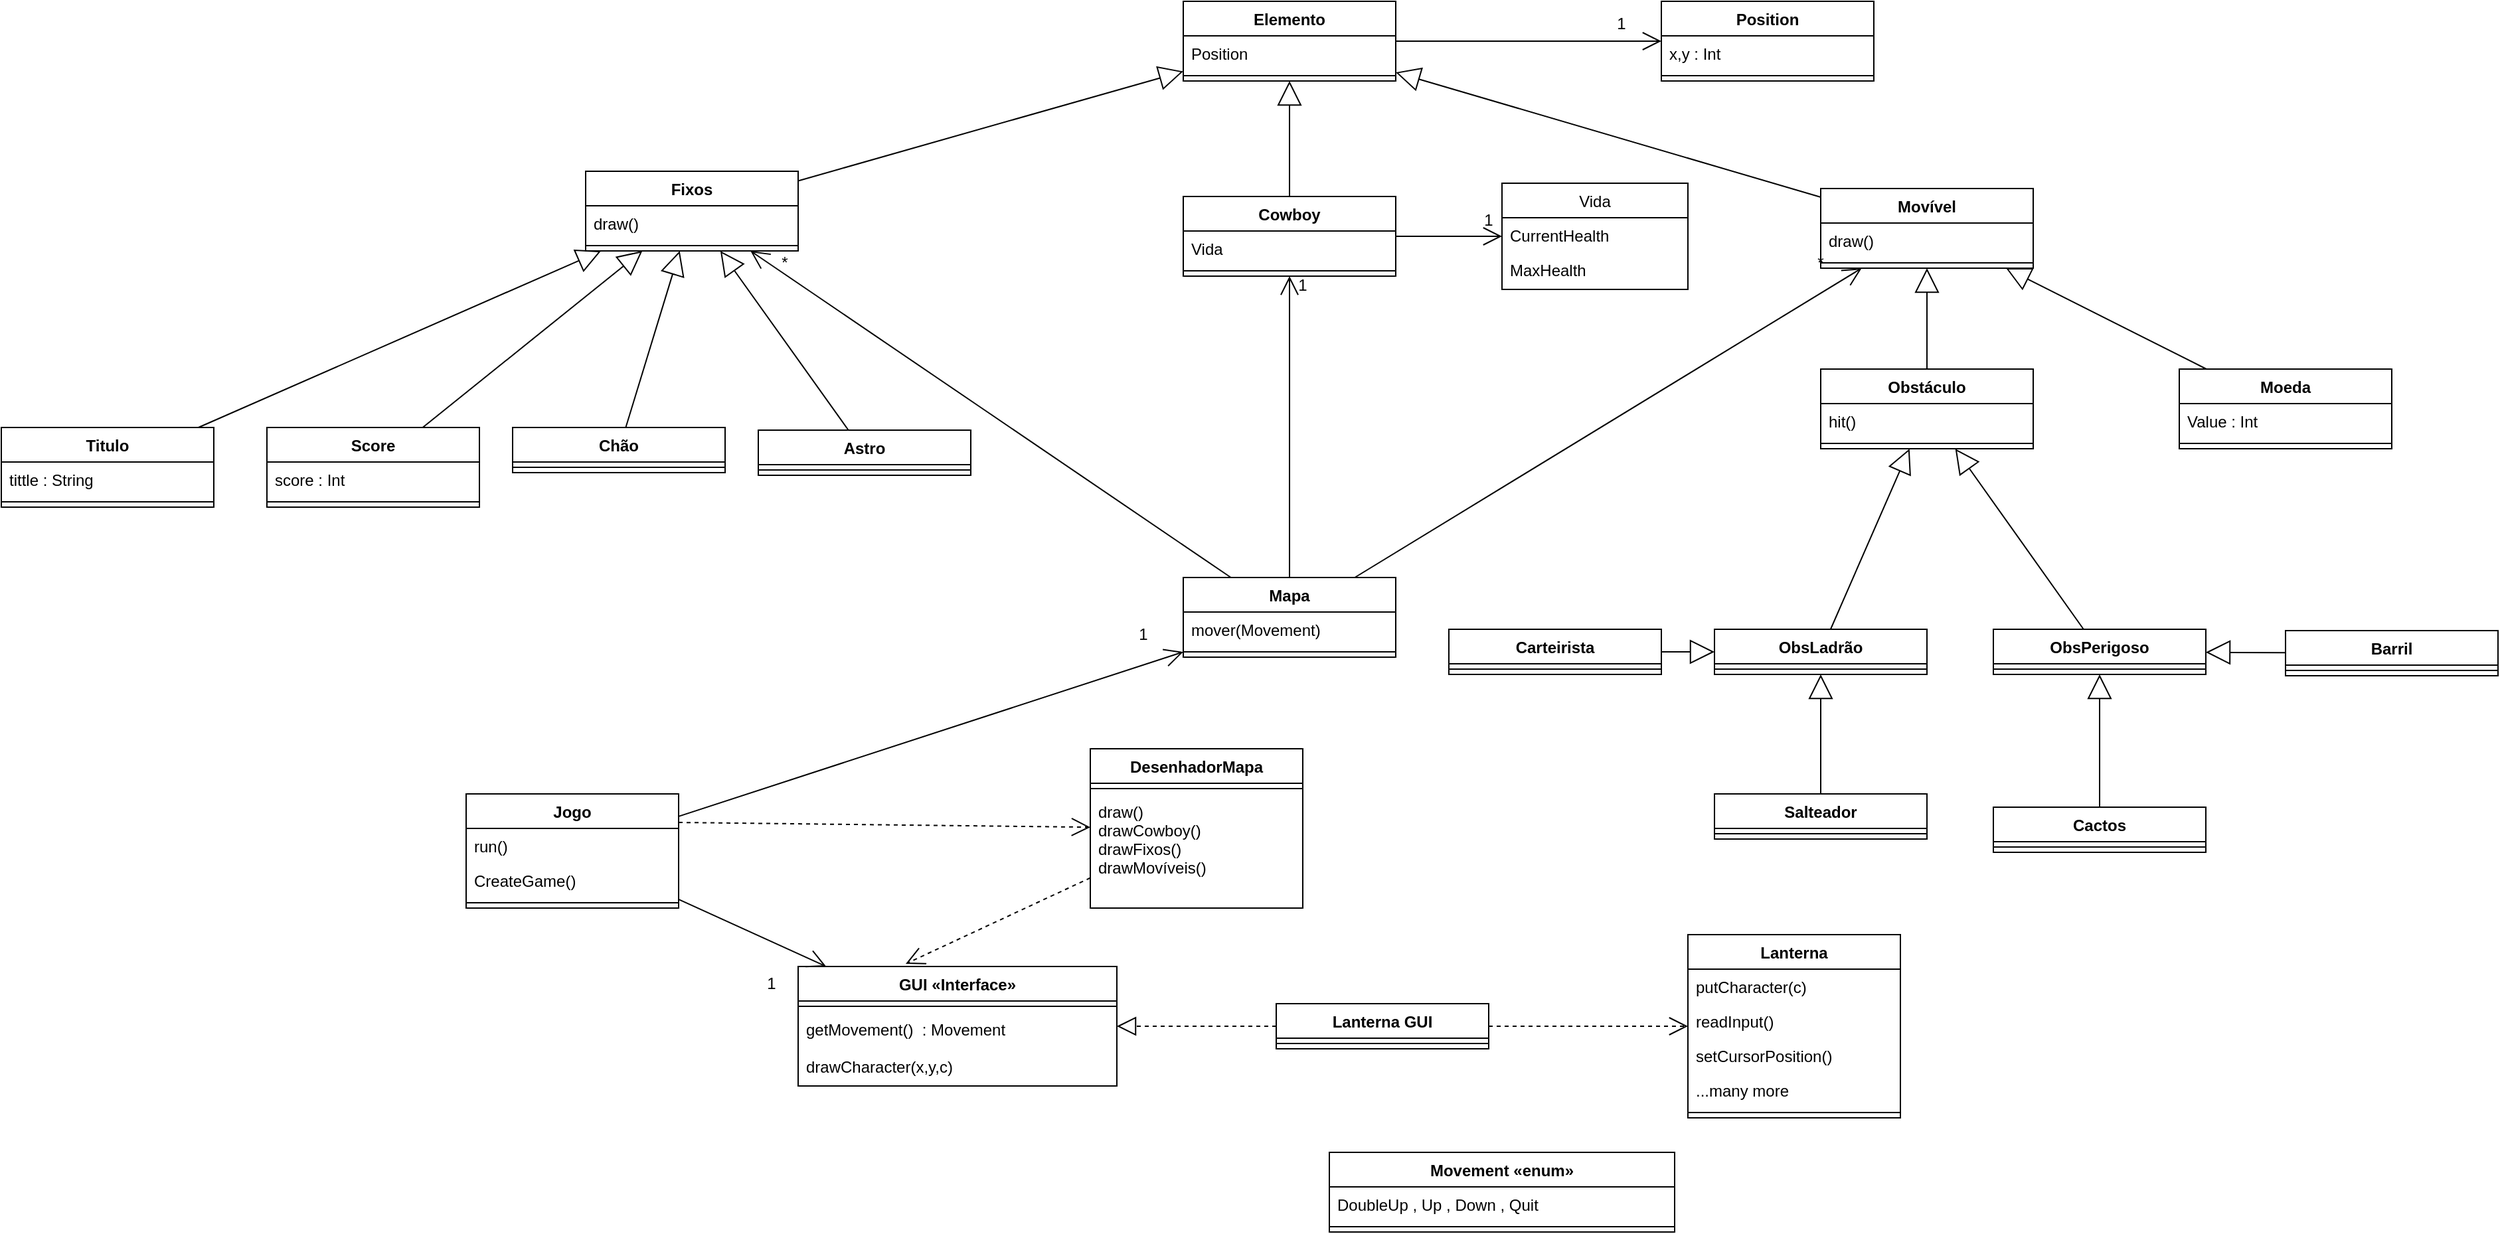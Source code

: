 <mxfile version="14.6.10" type="device"><diagram id="auyDkJM9svPeFiZIK4X1" name="Page-1"><mxGraphModel dx="2421" dy="913" grid="1" gridSize="10" guides="1" tooltips="1" connect="1" arrows="1" fold="1" page="1" pageScale="1" pageWidth="850" pageHeight="1100" math="0" shadow="0"><root><mxCell id="0"/><mxCell id="1" parent="0"/><mxCell id="Adp6145ulqNl9lcUB6Ye-6" value="Elemento" style="swimlane;fontStyle=1;align=center;verticalAlign=top;childLayout=stackLayout;horizontal=1;startSize=26;horizontalStack=0;resizeParent=1;resizeParentMax=0;resizeLast=0;collapsible=1;marginBottom=0;" parent="1" vertex="1"><mxGeometry x="80" y="33" width="160" height="60" as="geometry"/></mxCell><mxCell id="Adp6145ulqNl9lcUB6Ye-7" value="Position" style="text;strokeColor=none;fillColor=none;align=left;verticalAlign=top;spacingLeft=4;spacingRight=4;overflow=hidden;rotatable=0;points=[[0,0.5],[1,0.5]];portConstraint=eastwest;" parent="Adp6145ulqNl9lcUB6Ye-6" vertex="1"><mxGeometry y="26" width="160" height="26" as="geometry"/></mxCell><mxCell id="Adp6145ulqNl9lcUB6Ye-8" value="" style="line;strokeWidth=1;fillColor=none;align=left;verticalAlign=middle;spacingTop=-1;spacingLeft=3;spacingRight=3;rotatable=0;labelPosition=right;points=[];portConstraint=eastwest;" parent="Adp6145ulqNl9lcUB6Ye-6" vertex="1"><mxGeometry y="52" width="160" height="8" as="geometry"/></mxCell><mxCell id="Adp6145ulqNl9lcUB6Ye-14" value="ObsLadrão" style="swimlane;fontStyle=1;align=center;verticalAlign=top;childLayout=stackLayout;horizontal=1;startSize=26;horizontalStack=0;resizeParent=1;resizeParentMax=0;resizeLast=0;collapsible=1;marginBottom=0;" parent="1" vertex="1"><mxGeometry x="480" y="506" width="160" height="34" as="geometry"/></mxCell><mxCell id="Adp6145ulqNl9lcUB6Ye-16" value="" style="line;strokeWidth=1;fillColor=none;align=left;verticalAlign=middle;spacingTop=-1;spacingLeft=3;spacingRight=3;rotatable=0;labelPosition=right;points=[];portConstraint=eastwest;" parent="Adp6145ulqNl9lcUB6Ye-14" vertex="1"><mxGeometry y="26" width="160" height="8" as="geometry"/></mxCell><mxCell id="Adp6145ulqNl9lcUB6Ye-18" value="Obstáculo" style="swimlane;fontStyle=1;align=center;verticalAlign=top;childLayout=stackLayout;horizontal=1;startSize=26;horizontalStack=0;resizeParent=1;resizeParentMax=0;resizeLast=0;collapsible=1;marginBottom=0;" parent="1" vertex="1"><mxGeometry x="560" y="310" width="160" height="60" as="geometry"/></mxCell><mxCell id="xYJn7D3327L2jST8qSMb-27" value="hit()" style="text;strokeColor=none;fillColor=none;align=left;verticalAlign=top;spacingLeft=4;spacingRight=4;overflow=hidden;rotatable=0;points=[[0,0.5],[1,0.5]];portConstraint=eastwest;" vertex="1" parent="Adp6145ulqNl9lcUB6Ye-18"><mxGeometry y="26" width="160" height="26" as="geometry"/></mxCell><mxCell id="Adp6145ulqNl9lcUB6Ye-20" value="" style="line;strokeWidth=1;fillColor=none;align=left;verticalAlign=middle;spacingTop=-1;spacingLeft=3;spacingRight=3;rotatable=0;labelPosition=right;points=[];portConstraint=eastwest;" parent="Adp6145ulqNl9lcUB6Ye-18" vertex="1"><mxGeometry y="52" width="160" height="8" as="geometry"/></mxCell><mxCell id="Adp6145ulqNl9lcUB6Ye-22" value="ObsPerigoso" style="swimlane;fontStyle=1;align=center;verticalAlign=top;childLayout=stackLayout;horizontal=1;startSize=26;horizontalStack=0;resizeParent=1;resizeParentMax=0;resizeLast=0;collapsible=1;marginBottom=0;" parent="1" vertex="1"><mxGeometry x="690" y="506" width="160" height="34" as="geometry"/></mxCell><mxCell id="Adp6145ulqNl9lcUB6Ye-24" value="" style="line;strokeWidth=1;fillColor=none;align=left;verticalAlign=middle;spacingTop=-1;spacingLeft=3;spacingRight=3;rotatable=0;labelPosition=right;points=[];portConstraint=eastwest;" parent="Adp6145ulqNl9lcUB6Ye-22" vertex="1"><mxGeometry y="26" width="160" height="8" as="geometry"/></mxCell><mxCell id="Adp6145ulqNl9lcUB6Ye-26" value="Cactos" style="swimlane;fontStyle=1;align=center;verticalAlign=top;childLayout=stackLayout;horizontal=1;startSize=26;horizontalStack=0;resizeParent=1;resizeParentMax=0;resizeLast=0;collapsible=1;marginBottom=0;" parent="1" vertex="1"><mxGeometry x="690" y="640" width="160" height="34" as="geometry"/></mxCell><mxCell id="Adp6145ulqNl9lcUB6Ye-28" value="" style="line;strokeWidth=1;fillColor=none;align=left;verticalAlign=middle;spacingTop=-1;spacingLeft=3;spacingRight=3;rotatable=0;labelPosition=right;points=[];portConstraint=eastwest;" parent="Adp6145ulqNl9lcUB6Ye-26" vertex="1"><mxGeometry y="26" width="160" height="8" as="geometry"/></mxCell><mxCell id="Adp6145ulqNl9lcUB6Ye-30" value="Barril" style="swimlane;fontStyle=1;align=center;verticalAlign=top;childLayout=stackLayout;horizontal=1;startSize=26;horizontalStack=0;resizeParent=1;resizeParentMax=0;resizeLast=0;collapsible=1;marginBottom=0;" parent="1" vertex="1"><mxGeometry x="910" y="507" width="160" height="34" as="geometry"/></mxCell><mxCell id="Adp6145ulqNl9lcUB6Ye-32" value="" style="line;strokeWidth=1;fillColor=none;align=left;verticalAlign=middle;spacingTop=-1;spacingLeft=3;spacingRight=3;rotatable=0;labelPosition=right;points=[];portConstraint=eastwest;" parent="Adp6145ulqNl9lcUB6Ye-30" vertex="1"><mxGeometry y="26" width="160" height="8" as="geometry"/></mxCell><mxCell id="Adp6145ulqNl9lcUB6Ye-34" value="Salteador" style="swimlane;fontStyle=1;align=center;verticalAlign=top;childLayout=stackLayout;horizontal=1;startSize=26;horizontalStack=0;resizeParent=1;resizeParentMax=0;resizeLast=0;collapsible=1;marginBottom=0;" parent="1" vertex="1"><mxGeometry x="480" y="630" width="160" height="34" as="geometry"/></mxCell><mxCell id="Adp6145ulqNl9lcUB6Ye-36" value="" style="line;strokeWidth=1;fillColor=none;align=left;verticalAlign=middle;spacingTop=-1;spacingLeft=3;spacingRight=3;rotatable=0;labelPosition=right;points=[];portConstraint=eastwest;" parent="Adp6145ulqNl9lcUB6Ye-34" vertex="1"><mxGeometry y="26" width="160" height="8" as="geometry"/></mxCell><mxCell id="Adp6145ulqNl9lcUB6Ye-38" value="Carteirista" style="swimlane;fontStyle=1;align=center;verticalAlign=top;childLayout=stackLayout;horizontal=1;startSize=26;horizontalStack=0;resizeParent=1;resizeParentMax=0;resizeLast=0;collapsible=1;marginBottom=0;" parent="1" vertex="1"><mxGeometry x="280" y="506" width="160" height="34" as="geometry"/></mxCell><mxCell id="Adp6145ulqNl9lcUB6Ye-40" value="" style="line;strokeWidth=1;fillColor=none;align=left;verticalAlign=middle;spacingTop=-1;spacingLeft=3;spacingRight=3;rotatable=0;labelPosition=right;points=[];portConstraint=eastwest;" parent="Adp6145ulqNl9lcUB6Ye-38" vertex="1"><mxGeometry y="26" width="160" height="8" as="geometry"/></mxCell><mxCell id="Adp6145ulqNl9lcUB6Ye-42" value="Moeda" style="swimlane;fontStyle=1;align=center;verticalAlign=top;childLayout=stackLayout;horizontal=1;startSize=26;horizontalStack=0;resizeParent=1;resizeParentMax=0;resizeLast=0;collapsible=1;marginBottom=0;" parent="1" vertex="1"><mxGeometry x="830" y="310" width="160" height="60" as="geometry"/></mxCell><mxCell id="xYJn7D3327L2jST8qSMb-24" value="Value : Int" style="text;strokeColor=none;fillColor=none;align=left;verticalAlign=top;spacingLeft=4;spacingRight=4;overflow=hidden;rotatable=0;points=[[0,0.5],[1,0.5]];portConstraint=eastwest;" vertex="1" parent="Adp6145ulqNl9lcUB6Ye-42"><mxGeometry y="26" width="160" height="26" as="geometry"/></mxCell><mxCell id="Adp6145ulqNl9lcUB6Ye-44" value="" style="line;strokeWidth=1;fillColor=none;align=left;verticalAlign=middle;spacingTop=-1;spacingLeft=3;spacingRight=3;rotatable=0;labelPosition=right;points=[];portConstraint=eastwest;" parent="Adp6145ulqNl9lcUB6Ye-42" vertex="1"><mxGeometry y="52" width="160" height="8" as="geometry"/></mxCell><mxCell id="Adp6145ulqNl9lcUB6Ye-46" value="Fixos" style="swimlane;fontStyle=1;align=center;verticalAlign=top;childLayout=stackLayout;horizontal=1;startSize=26;horizontalStack=0;resizeParent=1;resizeParentMax=0;resizeLast=0;collapsible=1;marginBottom=0;" parent="1" vertex="1"><mxGeometry x="-370" y="161" width="160" height="60" as="geometry"/></mxCell><mxCell id="xYJn7D3327L2jST8qSMb-19" value="draw()" style="text;strokeColor=none;fillColor=none;align=left;verticalAlign=top;spacingLeft=4;spacingRight=4;overflow=hidden;rotatable=0;points=[[0,0.5],[1,0.5]];portConstraint=eastwest;" vertex="1" parent="Adp6145ulqNl9lcUB6Ye-46"><mxGeometry y="26" width="160" height="26" as="geometry"/></mxCell><mxCell id="Adp6145ulqNl9lcUB6Ye-48" value="" style="line;strokeWidth=1;fillColor=none;align=left;verticalAlign=middle;spacingTop=-1;spacingLeft=3;spacingRight=3;rotatable=0;labelPosition=right;points=[];portConstraint=eastwest;" parent="Adp6145ulqNl9lcUB6Ye-46" vertex="1"><mxGeometry y="52" width="160" height="8" as="geometry"/></mxCell><mxCell id="Adp6145ulqNl9lcUB6Ye-50" value="Chão" style="swimlane;fontStyle=1;align=center;verticalAlign=top;childLayout=stackLayout;horizontal=1;startSize=26;horizontalStack=0;resizeParent=1;resizeParentMax=0;resizeLast=0;collapsible=1;marginBottom=0;" parent="1" vertex="1"><mxGeometry x="-425" y="354" width="160" height="34" as="geometry"/></mxCell><mxCell id="Adp6145ulqNl9lcUB6Ye-52" value="" style="line;strokeWidth=1;fillColor=none;align=left;verticalAlign=middle;spacingTop=-1;spacingLeft=3;spacingRight=3;rotatable=0;labelPosition=right;points=[];portConstraint=eastwest;" parent="Adp6145ulqNl9lcUB6Ye-50" vertex="1"><mxGeometry y="26" width="160" height="8" as="geometry"/></mxCell><mxCell id="Adp6145ulqNl9lcUB6Ye-54" value="Astro" style="swimlane;fontStyle=1;align=center;verticalAlign=top;childLayout=stackLayout;horizontal=1;startSize=26;horizontalStack=0;resizeParent=1;resizeParentMax=0;resizeLast=0;collapsible=1;marginBottom=0;" parent="1" vertex="1"><mxGeometry x="-240" y="356" width="160" height="34" as="geometry"/></mxCell><mxCell id="Adp6145ulqNl9lcUB6Ye-56" value="" style="line;strokeWidth=1;fillColor=none;align=left;verticalAlign=middle;spacingTop=-1;spacingLeft=3;spacingRight=3;rotatable=0;labelPosition=right;points=[];portConstraint=eastwest;" parent="Adp6145ulqNl9lcUB6Ye-54" vertex="1"><mxGeometry y="26" width="160" height="8" as="geometry"/></mxCell><mxCell id="Adp6145ulqNl9lcUB6Ye-58" value="Movível" style="swimlane;fontStyle=1;align=center;verticalAlign=top;childLayout=stackLayout;horizontal=1;startSize=26;horizontalStack=0;resizeParent=1;resizeParentMax=0;resizeLast=0;collapsible=1;marginBottom=0;" parent="1" vertex="1"><mxGeometry x="560" y="174" width="160" height="60" as="geometry"/></mxCell><mxCell id="xYJn7D3327L2jST8qSMb-23" value="draw()" style="text;strokeColor=none;fillColor=none;align=left;verticalAlign=top;spacingLeft=4;spacingRight=4;overflow=hidden;rotatable=0;points=[[0,0.5],[1,0.5]];portConstraint=eastwest;" vertex="1" parent="Adp6145ulqNl9lcUB6Ye-58"><mxGeometry y="26" width="160" height="26" as="geometry"/></mxCell><mxCell id="Adp6145ulqNl9lcUB6Ye-60" value="" style="line;strokeWidth=1;fillColor=none;align=left;verticalAlign=middle;spacingTop=-1;spacingLeft=3;spacingRight=3;rotatable=0;labelPosition=right;points=[];portConstraint=eastwest;" parent="Adp6145ulqNl9lcUB6Ye-58" vertex="1"><mxGeometry y="52" width="160" height="8" as="geometry"/></mxCell><mxCell id="Adp6145ulqNl9lcUB6Ye-62" value="Score" style="swimlane;fontStyle=1;align=center;verticalAlign=top;childLayout=stackLayout;horizontal=1;startSize=26;horizontalStack=0;resizeParent=1;resizeParentMax=0;resizeLast=0;collapsible=1;marginBottom=0;" parent="1" vertex="1"><mxGeometry x="-610" y="354" width="160" height="60" as="geometry"/></mxCell><mxCell id="xYJn7D3327L2jST8qSMb-21" value="score : Int" style="text;strokeColor=none;fillColor=none;align=left;verticalAlign=top;spacingLeft=4;spacingRight=4;overflow=hidden;rotatable=0;points=[[0,0.5],[1,0.5]];portConstraint=eastwest;" vertex="1" parent="Adp6145ulqNl9lcUB6Ye-62"><mxGeometry y="26" width="160" height="26" as="geometry"/></mxCell><mxCell id="Adp6145ulqNl9lcUB6Ye-64" value="" style="line;strokeWidth=1;fillColor=none;align=left;verticalAlign=middle;spacingTop=-1;spacingLeft=3;spacingRight=3;rotatable=0;labelPosition=right;points=[];portConstraint=eastwest;" parent="Adp6145ulqNl9lcUB6Ye-62" vertex="1"><mxGeometry y="52" width="160" height="8" as="geometry"/></mxCell><mxCell id="Adp6145ulqNl9lcUB6Ye-66" value="Titulo" style="swimlane;fontStyle=1;align=center;verticalAlign=top;childLayout=stackLayout;horizontal=1;startSize=26;horizontalStack=0;resizeParent=1;resizeParentMax=0;resizeLast=0;collapsible=1;marginBottom=0;" parent="1" vertex="1"><mxGeometry x="-810" y="354" width="160" height="60" as="geometry"/></mxCell><mxCell id="xYJn7D3327L2jST8qSMb-20" value="tittle : String" style="text;strokeColor=none;fillColor=none;align=left;verticalAlign=top;spacingLeft=4;spacingRight=4;overflow=hidden;rotatable=0;points=[[0,0.5],[1,0.5]];portConstraint=eastwest;" vertex="1" parent="Adp6145ulqNl9lcUB6Ye-66"><mxGeometry y="26" width="160" height="26" as="geometry"/></mxCell><mxCell id="Adp6145ulqNl9lcUB6Ye-68" value="" style="line;strokeWidth=1;fillColor=none;align=left;verticalAlign=middle;spacingTop=-1;spacingLeft=3;spacingRight=3;rotatable=0;labelPosition=right;points=[];portConstraint=eastwest;" parent="Adp6145ulqNl9lcUB6Ye-66" vertex="1"><mxGeometry y="52" width="160" height="8" as="geometry"/></mxCell><mxCell id="Tt2DjdHv2Q1C_NiF0AQr-1" value="Mapa" style="swimlane;fontStyle=1;align=center;verticalAlign=top;childLayout=stackLayout;horizontal=1;startSize=26;horizontalStack=0;resizeParent=1;resizeParentMax=0;resizeLast=0;collapsible=1;marginBottom=0;" parent="1" vertex="1"><mxGeometry x="80" y="467" width="160" height="60" as="geometry"/></mxCell><mxCell id="Tt2DjdHv2Q1C_NiF0AQr-2" value="mover(Movement)" style="text;strokeColor=none;fillColor=none;align=left;verticalAlign=top;spacingLeft=4;spacingRight=4;overflow=hidden;rotatable=0;points=[[0,0.5],[1,0.5]];portConstraint=eastwest;" parent="Tt2DjdHv2Q1C_NiF0AQr-1" vertex="1"><mxGeometry y="26" width="160" height="26" as="geometry"/></mxCell><mxCell id="Tt2DjdHv2Q1C_NiF0AQr-3" value="" style="line;strokeWidth=1;fillColor=none;align=left;verticalAlign=middle;spacingTop=-1;spacingLeft=3;spacingRight=3;rotatable=0;labelPosition=right;points=[];portConstraint=eastwest;" parent="Tt2DjdHv2Q1C_NiF0AQr-1" vertex="1"><mxGeometry y="52" width="160" height="8" as="geometry"/></mxCell><mxCell id="Tt2DjdHv2Q1C_NiF0AQr-5" value="Jogo" style="swimlane;fontStyle=1;align=center;verticalAlign=top;childLayout=stackLayout;horizontal=1;startSize=26;horizontalStack=0;resizeParent=1;resizeParentMax=0;resizeLast=0;collapsible=1;marginBottom=0;" parent="1" vertex="1"><mxGeometry x="-460" y="630" width="160" height="86" as="geometry"/></mxCell><mxCell id="xYJn7D3327L2jST8qSMb-18" value="run()" style="text;strokeColor=none;fillColor=none;align=left;verticalAlign=top;spacingLeft=4;spacingRight=4;overflow=hidden;rotatable=0;points=[[0,0.5],[1,0.5]];portConstraint=eastwest;" vertex="1" parent="Tt2DjdHv2Q1C_NiF0AQr-5"><mxGeometry y="26" width="160" height="26" as="geometry"/></mxCell><mxCell id="Tt2DjdHv2Q1C_NiF0AQr-6" value="CreateGame()" style="text;strokeColor=none;fillColor=none;align=left;verticalAlign=top;spacingLeft=4;spacingRight=4;overflow=hidden;rotatable=0;points=[[0,0.5],[1,0.5]];portConstraint=eastwest;" parent="Tt2DjdHv2Q1C_NiF0AQr-5" vertex="1"><mxGeometry y="52" width="160" height="26" as="geometry"/></mxCell><mxCell id="Tt2DjdHv2Q1C_NiF0AQr-7" value="" style="line;strokeWidth=1;fillColor=none;align=left;verticalAlign=middle;spacingTop=-1;spacingLeft=3;spacingRight=3;rotatable=0;labelPosition=right;points=[];portConstraint=eastwest;" parent="Tt2DjdHv2Q1C_NiF0AQr-5" vertex="1"><mxGeometry y="78" width="160" height="8" as="geometry"/></mxCell><mxCell id="Tt2DjdHv2Q1C_NiF0AQr-9" value="DesenhadorMapa" style="swimlane;fontStyle=1;align=center;verticalAlign=top;childLayout=stackLayout;horizontal=1;startSize=26;horizontalStack=0;resizeParent=1;resizeParentMax=0;resizeLast=0;collapsible=1;marginBottom=0;" parent="1" vertex="1"><mxGeometry x="10" y="596" width="160" height="120" as="geometry"/></mxCell><mxCell id="Tt2DjdHv2Q1C_NiF0AQr-11" value="" style="line;strokeWidth=1;fillColor=none;align=left;verticalAlign=middle;spacingTop=-1;spacingLeft=3;spacingRight=3;rotatable=0;labelPosition=right;points=[];portConstraint=eastwest;" parent="Tt2DjdHv2Q1C_NiF0AQr-9" vertex="1"><mxGeometry y="26" width="160" height="8" as="geometry"/></mxCell><mxCell id="Tt2DjdHv2Q1C_NiF0AQr-12" value="draw()&#xA;drawCowboy()&#xA;drawFixos()&#xA;drawMovíveis()&#xA;" style="text;strokeColor=none;fillColor=none;align=left;verticalAlign=top;spacingLeft=4;spacingRight=4;overflow=hidden;rotatable=0;points=[[0,0.5],[1,0.5]];portConstraint=eastwest;" parent="Tt2DjdHv2Q1C_NiF0AQr-9" vertex="1"><mxGeometry y="34" width="160" height="86" as="geometry"/></mxCell><mxCell id="Tt2DjdHv2Q1C_NiF0AQr-13" value="GUI «Interface»&#xA;&#xA;&#xA;&#xA;" style="swimlane;fontStyle=1;align=center;verticalAlign=top;childLayout=stackLayout;horizontal=1;startSize=26;horizontalStack=0;resizeParent=1;resizeParentMax=0;resizeLast=0;collapsible=1;marginBottom=0;" parent="1" vertex="1"><mxGeometry x="-210" y="760" width="240" height="90" as="geometry"/></mxCell><mxCell id="Tt2DjdHv2Q1C_NiF0AQr-15" value="" style="line;strokeWidth=1;fillColor=none;align=left;verticalAlign=middle;spacingTop=-1;spacingLeft=3;spacingRight=3;rotatable=0;labelPosition=right;points=[];portConstraint=eastwest;" parent="Tt2DjdHv2Q1C_NiF0AQr-13" vertex="1"><mxGeometry y="26" width="240" height="8" as="geometry"/></mxCell><mxCell id="Tt2DjdHv2Q1C_NiF0AQr-16" value="getMovement()  : Movement&#xA;&#xA;drawCharacter(x,y,c)&#xA;&#xA;" style="text;strokeColor=none;fillColor=none;align=left;verticalAlign=top;spacingLeft=4;spacingRight=4;overflow=hidden;rotatable=0;points=[[0,0.5],[1,0.5]];portConstraint=eastwest;" parent="Tt2DjdHv2Q1C_NiF0AQr-13" vertex="1"><mxGeometry y="34" width="240" height="56" as="geometry"/></mxCell><mxCell id="Tt2DjdHv2Q1C_NiF0AQr-17" value="Lanterna GUI" style="swimlane;fontStyle=1;align=center;verticalAlign=top;childLayout=stackLayout;horizontal=1;startSize=26;horizontalStack=0;resizeParent=1;resizeParentMax=0;resizeLast=0;collapsible=1;marginBottom=0;" parent="1" vertex="1"><mxGeometry x="150" y="788" width="160" height="34" as="geometry"/></mxCell><mxCell id="Tt2DjdHv2Q1C_NiF0AQr-19" value="" style="line;strokeWidth=1;fillColor=none;align=left;verticalAlign=middle;spacingTop=-1;spacingLeft=3;spacingRight=3;rotatable=0;labelPosition=right;points=[];portConstraint=eastwest;" parent="Tt2DjdHv2Q1C_NiF0AQr-17" vertex="1"><mxGeometry y="26" width="160" height="8" as="geometry"/></mxCell><mxCell id="Tt2DjdHv2Q1C_NiF0AQr-21" value="Movement «enum»" style="swimlane;fontStyle=1;align=center;verticalAlign=top;childLayout=stackLayout;horizontal=1;startSize=26;horizontalStack=0;resizeParent=1;resizeParentMax=0;resizeLast=0;collapsible=1;marginBottom=0;" parent="1" vertex="1"><mxGeometry x="190" y="900" width="260" height="60" as="geometry"/></mxCell><mxCell id="Tt2DjdHv2Q1C_NiF0AQr-22" value="DoubleUp , Up , Down , Quit" style="text;strokeColor=none;fillColor=none;align=left;verticalAlign=top;spacingLeft=4;spacingRight=4;overflow=hidden;rotatable=0;points=[[0,0.5],[1,0.5]];portConstraint=eastwest;" parent="Tt2DjdHv2Q1C_NiF0AQr-21" vertex="1"><mxGeometry y="26" width="260" height="26" as="geometry"/></mxCell><mxCell id="Tt2DjdHv2Q1C_NiF0AQr-23" value="" style="line;strokeWidth=1;fillColor=none;align=left;verticalAlign=middle;spacingTop=-1;spacingLeft=3;spacingRight=3;rotatable=0;labelPosition=right;points=[];portConstraint=eastwest;" parent="Tt2DjdHv2Q1C_NiF0AQr-21" vertex="1"><mxGeometry y="52" width="260" height="8" as="geometry"/></mxCell><mxCell id="Tt2DjdHv2Q1C_NiF0AQr-26" value="Lanterna" style="swimlane;fontStyle=1;align=center;verticalAlign=top;childLayout=stackLayout;horizontal=1;startSize=26;horizontalStack=0;resizeParent=1;resizeParentMax=0;resizeLast=0;collapsible=1;marginBottom=0;" parent="1" vertex="1"><mxGeometry x="460" y="736" width="160" height="138" as="geometry"/></mxCell><mxCell id="xYJn7D3327L2jST8qSMb-14" value="putCharacter(c)" style="text;strokeColor=none;fillColor=none;align=left;verticalAlign=top;spacingLeft=4;spacingRight=4;overflow=hidden;rotatable=0;points=[[0,0.5],[1,0.5]];portConstraint=eastwest;" vertex="1" parent="Tt2DjdHv2Q1C_NiF0AQr-26"><mxGeometry y="26" width="160" height="26" as="geometry"/></mxCell><mxCell id="xYJn7D3327L2jST8qSMb-16" value="readInput()" style="text;strokeColor=none;fillColor=none;align=left;verticalAlign=top;spacingLeft=4;spacingRight=4;overflow=hidden;rotatable=0;points=[[0,0.5],[1,0.5]];portConstraint=eastwest;" vertex="1" parent="Tt2DjdHv2Q1C_NiF0AQr-26"><mxGeometry y="52" width="160" height="26" as="geometry"/></mxCell><mxCell id="xYJn7D3327L2jST8qSMb-15" value="setCursorPosition()" style="text;strokeColor=none;fillColor=none;align=left;verticalAlign=top;spacingLeft=4;spacingRight=4;overflow=hidden;rotatable=0;points=[[0,0.5],[1,0.5]];portConstraint=eastwest;" vertex="1" parent="Tt2DjdHv2Q1C_NiF0AQr-26"><mxGeometry y="78" width="160" height="26" as="geometry"/></mxCell><mxCell id="xYJn7D3327L2jST8qSMb-17" value="...many more" style="text;strokeColor=none;fillColor=none;align=left;verticalAlign=top;spacingLeft=4;spacingRight=4;overflow=hidden;rotatable=0;points=[[0,0.5],[1,0.5]];portConstraint=eastwest;" vertex="1" parent="Tt2DjdHv2Q1C_NiF0AQr-26"><mxGeometry y="104" width="160" height="26" as="geometry"/></mxCell><mxCell id="Tt2DjdHv2Q1C_NiF0AQr-28" value="" style="line;strokeWidth=1;fillColor=none;align=left;verticalAlign=middle;spacingTop=-1;spacingLeft=3;spacingRight=3;rotatable=0;labelPosition=right;points=[];portConstraint=eastwest;" parent="Tt2DjdHv2Q1C_NiF0AQr-26" vertex="1"><mxGeometry y="130" width="160" height="8" as="geometry"/></mxCell><mxCell id="Tt2DjdHv2Q1C_NiF0AQr-38" value="" style="endArrow=open;endFill=1;endSize=12;html=1;" parent="1" source="Tt2DjdHv2Q1C_NiF0AQr-5" target="Tt2DjdHv2Q1C_NiF0AQr-1" edge="1"><mxGeometry width="160" relative="1" as="geometry"><mxPoint x="-640" y="640" as="sourcePoint"/><mxPoint x="-480" y="640" as="targetPoint"/></mxGeometry></mxCell><mxCell id="Tt2DjdHv2Q1C_NiF0AQr-39" value="&lt;div&gt;1&lt;/div&gt;" style="text;html=1;strokeColor=none;fillColor=none;align=center;verticalAlign=middle;whiteSpace=wrap;rounded=0;" parent="1" vertex="1"><mxGeometry x="30" y="500" width="40" height="20" as="geometry"/></mxCell><mxCell id="Tt2DjdHv2Q1C_NiF0AQr-40" value="&lt;font&gt;Use&lt;/font&gt;" style="endArrow=open;endSize=12;dashed=1;html=1;noLabel=1;fontColor=none;exitX=1;exitY=0.25;exitDx=0;exitDy=0;" parent="1" source="Tt2DjdHv2Q1C_NiF0AQr-5" target="Tt2DjdHv2Q1C_NiF0AQr-9" edge="1"><mxGeometry width="160" relative="1" as="geometry"><mxPoint x="-670" y="602.5" as="sourcePoint"/><mxPoint x="-510" y="602.5" as="targetPoint"/></mxGeometry></mxCell><mxCell id="Tt2DjdHv2Q1C_NiF0AQr-43" value="Use" style="endArrow=open;endSize=12;dashed=1;html=1;noLabel=1;fontColor=none;" parent="1" source="Tt2DjdHv2Q1C_NiF0AQr-9" edge="1"><mxGeometry width="160" relative="1" as="geometry"><mxPoint x="-720" y="560" as="sourcePoint"/><mxPoint x="-129" y="758" as="targetPoint"/><Array as="points"/></mxGeometry></mxCell><mxCell id="Tt2DjdHv2Q1C_NiF0AQr-45" value="" style="endArrow=open;endFill=1;endSize=12;html=1;fontColor=none;" parent="1" source="Tt2DjdHv2Q1C_NiF0AQr-5" target="Tt2DjdHv2Q1C_NiF0AQr-13" edge="1"><mxGeometry width="160" relative="1" as="geometry"><mxPoint x="-520" y="570" as="sourcePoint"/><mxPoint x="-360" y="570" as="targetPoint"/></mxGeometry></mxCell><mxCell id="Tt2DjdHv2Q1C_NiF0AQr-46" value="&lt;div&gt;1&lt;/div&gt;" style="text;html=1;strokeColor=none;fillColor=none;align=center;verticalAlign=middle;whiteSpace=wrap;rounded=0;" parent="1" vertex="1"><mxGeometry x="-250" y="763" width="40" height="20" as="geometry"/></mxCell><mxCell id="Tt2DjdHv2Q1C_NiF0AQr-47" value="" style="endArrow=block;dashed=1;endFill=0;endSize=12;html=1;fontColor=none;" parent="1" source="Tt2DjdHv2Q1C_NiF0AQr-17" target="Tt2DjdHv2Q1C_NiF0AQr-13" edge="1"><mxGeometry width="160" relative="1" as="geometry"><mxPoint x="-20" y="580" as="sourcePoint"/><mxPoint x="140" y="580" as="targetPoint"/></mxGeometry></mxCell><mxCell id="Tt2DjdHv2Q1C_NiF0AQr-48" value="&lt;font&gt;Use&lt;/font&gt;" style="endArrow=open;endSize=12;dashed=1;html=1;noLabel=1;fontColor=none;" parent="1" source="Tt2DjdHv2Q1C_NiF0AQr-17" target="Tt2DjdHv2Q1C_NiF0AQr-26" edge="1"><mxGeometry width="160" relative="1" as="geometry"><mxPoint x="-290" y="681.5" as="sourcePoint"/><mxPoint x="-167.314" y="570" as="targetPoint"/></mxGeometry></mxCell><mxCell id="Adp6145ulqNl9lcUB6Ye-10" value="Cowboy" style="swimlane;fontStyle=1;align=center;verticalAlign=top;childLayout=stackLayout;horizontal=1;startSize=26;horizontalStack=0;resizeParent=1;resizeParentMax=0;resizeLast=0;collapsible=1;marginBottom=0;" parent="1" vertex="1"><mxGeometry x="80" y="180" width="160" height="60" as="geometry"/></mxCell><mxCell id="xYJn7D3327L2jST8qSMb-22" value="Vida" style="text;strokeColor=none;fillColor=none;align=left;verticalAlign=top;spacingLeft=4;spacingRight=4;overflow=hidden;rotatable=0;points=[[0,0.5],[1,0.5]];portConstraint=eastwest;" vertex="1" parent="Adp6145ulqNl9lcUB6Ye-10"><mxGeometry y="26" width="160" height="26" as="geometry"/></mxCell><mxCell id="Adp6145ulqNl9lcUB6Ye-12" value="" style="line;strokeWidth=1;fillColor=none;align=left;verticalAlign=middle;spacingTop=-1;spacingLeft=3;spacingRight=3;rotatable=0;labelPosition=right;points=[];portConstraint=eastwest;" parent="Adp6145ulqNl9lcUB6Ye-10" vertex="1"><mxGeometry y="52" width="160" height="8" as="geometry"/></mxCell><mxCell id="Tt2DjdHv2Q1C_NiF0AQr-50" value="" style="endArrow=open;endFill=1;endSize=12;html=1;fontColor=none;" parent="1" source="Tt2DjdHv2Q1C_NiF0AQr-1" target="Adp6145ulqNl9lcUB6Ye-10" edge="1"><mxGeometry width="160" relative="1" as="geometry"><mxPoint x="-160" y="350" as="sourcePoint"/><mxPoint y="350" as="targetPoint"/></mxGeometry></mxCell><mxCell id="Tt2DjdHv2Q1C_NiF0AQr-51" value="&lt;div&gt;1&lt;/div&gt;" style="text;html=1;strokeColor=none;fillColor=none;align=center;verticalAlign=middle;whiteSpace=wrap;rounded=0;" parent="1" vertex="1"><mxGeometry x="150" y="237" width="40" height="20" as="geometry"/></mxCell><mxCell id="Tt2DjdHv2Q1C_NiF0AQr-52" value="*" style="text;html=1;strokeColor=none;fillColor=none;align=center;verticalAlign=middle;whiteSpace=wrap;rounded=0;" parent="1" vertex="1"><mxGeometry x="-240" y="220" width="40" height="20" as="geometry"/></mxCell><mxCell id="Tt2DjdHv2Q1C_NiF0AQr-55" value="" style="endArrow=open;endFill=1;endSize=12;html=1;fontColor=none;" parent="1" source="Tt2DjdHv2Q1C_NiF0AQr-1" target="Adp6145ulqNl9lcUB6Ye-46" edge="1"><mxGeometry width="160" relative="1" as="geometry"><mxPoint x="170" y="450" as="sourcePoint"/><mxPoint x="170" y="276" as="targetPoint"/></mxGeometry></mxCell><mxCell id="Tt2DjdHv2Q1C_NiF0AQr-56" value="" style="endArrow=open;endFill=1;endSize=12;html=1;fontColor=none;" parent="1" source="Tt2DjdHv2Q1C_NiF0AQr-1" target="Adp6145ulqNl9lcUB6Ye-58" edge="1"><mxGeometry width="160" relative="1" as="geometry"><mxPoint x="180" y="460" as="sourcePoint"/><mxPoint x="180" y="286" as="targetPoint"/></mxGeometry></mxCell><mxCell id="Tt2DjdHv2Q1C_NiF0AQr-57" value="*" style="text;html=1;strokeColor=none;fillColor=none;align=center;verticalAlign=middle;whiteSpace=wrap;rounded=0;" parent="1" vertex="1"><mxGeometry x="540" y="220" width="40" height="20" as="geometry"/></mxCell><mxCell id="Tt2DjdHv2Q1C_NiF0AQr-58" value="Extends" style="endArrow=block;endSize=16;endFill=0;html=1;noLabel=1;fontColor=none;" parent="1" source="Adp6145ulqNl9lcUB6Ye-46" target="Adp6145ulqNl9lcUB6Ye-6" edge="1"><mxGeometry x="-1" y="-239" width="160" relative="1" as="geometry"><mxPoint x="-240" y="370" as="sourcePoint"/><mxPoint x="-80" y="370" as="targetPoint"/><mxPoint x="-200" y="-109" as="offset"/></mxGeometry></mxCell><mxCell id="Tt2DjdHv2Q1C_NiF0AQr-59" value="Extends" style="endArrow=block;endSize=16;endFill=0;html=1;noLabel=1;fontColor=none;" parent="1" source="Adp6145ulqNl9lcUB6Ye-10" target="Adp6145ulqNl9lcUB6Ye-6" edge="1"><mxGeometry x="-1" y="-239" width="160" relative="1" as="geometry"><mxPoint x="-190" y="203.909" as="sourcePoint"/><mxPoint x="90" y="102.091" as="targetPoint"/><mxPoint x="-200" y="-109" as="offset"/></mxGeometry></mxCell><mxCell id="Tt2DjdHv2Q1C_NiF0AQr-60" value="Extends" style="endArrow=block;endSize=16;endFill=0;html=1;noLabel=1;fontColor=none;" parent="1" source="Adp6145ulqNl9lcUB6Ye-58" target="Adp6145ulqNl9lcUB6Ye-6" edge="1"><mxGeometry x="-1" y="-239" width="160" relative="1" as="geometry"><mxPoint x="-190" y="203.909" as="sourcePoint"/><mxPoint x="90" y="102.091" as="targetPoint"/><mxPoint x="-200" y="-109" as="offset"/></mxGeometry></mxCell><mxCell id="Tt2DjdHv2Q1C_NiF0AQr-61" value="Position" style="swimlane;fontStyle=1;align=center;verticalAlign=top;childLayout=stackLayout;horizontal=1;startSize=26;horizontalStack=0;resizeParent=1;resizeParentMax=0;resizeLast=0;collapsible=1;marginBottom=0;fontColor=none;" parent="1" vertex="1"><mxGeometry x="440" y="33" width="160" height="60" as="geometry"/></mxCell><mxCell id="Tt2DjdHv2Q1C_NiF0AQr-62" value="x,y : Int" style="text;strokeColor=none;fillColor=none;align=left;verticalAlign=top;spacingLeft=4;spacingRight=4;overflow=hidden;rotatable=0;points=[[0,0.5],[1,0.5]];portConstraint=eastwest;" parent="Tt2DjdHv2Q1C_NiF0AQr-61" vertex="1"><mxGeometry y="26" width="160" height="26" as="geometry"/></mxCell><mxCell id="Tt2DjdHv2Q1C_NiF0AQr-63" value="" style="line;strokeWidth=1;fillColor=none;align=left;verticalAlign=middle;spacingTop=-1;spacingLeft=3;spacingRight=3;rotatable=0;labelPosition=right;points=[];portConstraint=eastwest;" parent="Tt2DjdHv2Q1C_NiF0AQr-61" vertex="1"><mxGeometry y="52" width="160" height="8" as="geometry"/></mxCell><mxCell id="Tt2DjdHv2Q1C_NiF0AQr-67" value="" style="endArrow=open;endFill=1;endSize=12;html=1;" parent="1" source="Adp6145ulqNl9lcUB6Ye-6" target="Tt2DjdHv2Q1C_NiF0AQr-61" edge="1"><mxGeometry width="160" relative="1" as="geometry"><mxPoint x="-290" y="671.889" as="sourcePoint"/><mxPoint x="90" y="524.111" as="targetPoint"/></mxGeometry></mxCell><mxCell id="Tt2DjdHv2Q1C_NiF0AQr-68" value="&lt;div&gt;1&lt;/div&gt;" style="text;html=1;strokeColor=none;fillColor=none;align=center;verticalAlign=middle;whiteSpace=wrap;rounded=0;" parent="1" vertex="1"><mxGeometry x="390" y="40" width="40" height="20" as="geometry"/></mxCell><mxCell id="Tt2DjdHv2Q1C_NiF0AQr-69" value="Extends" style="endArrow=block;endSize=16;endFill=0;html=1;noLabel=1;fontColor=none;" parent="1" source="Adp6145ulqNl9lcUB6Ye-50" target="Adp6145ulqNl9lcUB6Ye-46" edge="1"><mxGeometry x="-1" y="-239" width="160" relative="1" as="geometry"><mxPoint x="-190" y="203.909" as="sourcePoint"/><mxPoint x="90" y="102.091" as="targetPoint"/><mxPoint x="-200" y="-109" as="offset"/></mxGeometry></mxCell><mxCell id="Tt2DjdHv2Q1C_NiF0AQr-70" value="Extends" style="endArrow=block;endSize=16;endFill=0;html=1;noLabel=1;fontColor=none;" parent="1" source="Adp6145ulqNl9lcUB6Ye-62" target="Adp6145ulqNl9lcUB6Ye-46" edge="1"><mxGeometry x="-1" y="-239" width="160" relative="1" as="geometry"><mxPoint x="-180" y="213.909" as="sourcePoint"/><mxPoint x="100" y="112.091" as="targetPoint"/><mxPoint x="-200" y="-109" as="offset"/></mxGeometry></mxCell><mxCell id="Tt2DjdHv2Q1C_NiF0AQr-71" value="Extends" style="endArrow=block;endSize=16;endFill=0;html=1;noLabel=1;fontColor=none;" parent="1" source="Adp6145ulqNl9lcUB6Ye-66" target="Adp6145ulqNl9lcUB6Ye-46" edge="1"><mxGeometry x="-1" y="-239" width="160" relative="1" as="geometry"><mxPoint x="-170" y="223.909" as="sourcePoint"/><mxPoint x="110" y="122.091" as="targetPoint"/><mxPoint x="-200" y="-109" as="offset"/></mxGeometry></mxCell><mxCell id="Tt2DjdHv2Q1C_NiF0AQr-72" value="Extends" style="endArrow=block;endSize=16;endFill=0;html=1;noLabel=1;fontColor=none;" parent="1" source="Adp6145ulqNl9lcUB6Ye-54" target="Adp6145ulqNl9lcUB6Ye-46" edge="1"><mxGeometry x="-1" y="-239" width="160" relative="1" as="geometry"><mxPoint x="-190" y="203.909" as="sourcePoint"/><mxPoint x="90" y="102.091" as="targetPoint"/><mxPoint x="-200" y="-109" as="offset"/></mxGeometry></mxCell><mxCell id="Tt2DjdHv2Q1C_NiF0AQr-73" value="Extends" style="endArrow=block;endSize=16;endFill=0;html=1;noLabel=1;fontColor=none;" parent="1" source="Adp6145ulqNl9lcUB6Ye-42" target="Adp6145ulqNl9lcUB6Ye-58" edge="1"><mxGeometry x="-1" y="-239" width="160" relative="1" as="geometry"><mxPoint x="-190" y="203.909" as="sourcePoint"/><mxPoint x="90" y="102.091" as="targetPoint"/><mxPoint x="-200" y="-109" as="offset"/></mxGeometry></mxCell><mxCell id="Tt2DjdHv2Q1C_NiF0AQr-74" value="Extends" style="endArrow=block;endSize=16;endFill=0;html=1;noLabel=1;fontColor=none;" parent="1" source="Adp6145ulqNl9lcUB6Ye-18" target="Adp6145ulqNl9lcUB6Ye-58" edge="1"><mxGeometry x="-1" y="-239" width="160" relative="1" as="geometry"><mxPoint x="-180" y="213.909" as="sourcePoint"/><mxPoint x="100" y="112.091" as="targetPoint"/><mxPoint x="-200" y="-109" as="offset"/></mxGeometry></mxCell><mxCell id="Tt2DjdHv2Q1C_NiF0AQr-77" value="Extends" style="endArrow=block;endSize=16;endFill=0;html=1;noLabel=1;fontColor=none;" parent="1" source="Adp6145ulqNl9lcUB6Ye-22" target="Adp6145ulqNl9lcUB6Ye-18" edge="1"><mxGeometry x="-1" y="-239" width="160" relative="1" as="geometry"><mxPoint x="-190" y="203.909" as="sourcePoint"/><mxPoint x="90" y="102.091" as="targetPoint"/><mxPoint x="-200" y="-109" as="offset"/></mxGeometry></mxCell><mxCell id="Tt2DjdHv2Q1C_NiF0AQr-78" value="Extends" style="endArrow=block;endSize=16;endFill=0;html=1;noLabel=1;fontColor=none;" parent="1" source="Adp6145ulqNl9lcUB6Ye-14" target="Adp6145ulqNl9lcUB6Ye-18" edge="1"><mxGeometry x="-1" y="-239" width="160" relative="1" as="geometry"><mxPoint x="-180" y="213.909" as="sourcePoint"/><mxPoint x="100" y="112.091" as="targetPoint"/><mxPoint x="-200" y="-109" as="offset"/></mxGeometry></mxCell><mxCell id="Tt2DjdHv2Q1C_NiF0AQr-79" value="Extends" style="endArrow=block;endSize=16;endFill=0;html=1;noLabel=1;fontColor=none;" parent="1" source="Adp6145ulqNl9lcUB6Ye-30" target="Adp6145ulqNl9lcUB6Ye-22" edge="1"><mxGeometry x="-1" y="-239" width="160" relative="1" as="geometry"><mxPoint x="-190" y="203.909" as="sourcePoint"/><mxPoint x="90" y="102.091" as="targetPoint"/><mxPoint x="-200" y="-109" as="offset"/></mxGeometry></mxCell><mxCell id="Tt2DjdHv2Q1C_NiF0AQr-80" value="Extends" style="endArrow=block;endSize=16;endFill=0;html=1;noLabel=1;fontColor=none;" parent="1" source="Adp6145ulqNl9lcUB6Ye-26" target="Adp6145ulqNl9lcUB6Ye-22" edge="1"><mxGeometry x="-1" y="-239" width="160" relative="1" as="geometry"><mxPoint x="-180" y="213.909" as="sourcePoint"/><mxPoint x="100" y="112.091" as="targetPoint"/><mxPoint x="-200" y="-109" as="offset"/></mxGeometry></mxCell><mxCell id="Tt2DjdHv2Q1C_NiF0AQr-81" value="Extends" style="endArrow=block;endSize=16;endFill=0;html=1;noLabel=1;fontColor=none;" parent="1" source="Adp6145ulqNl9lcUB6Ye-34" target="Adp6145ulqNl9lcUB6Ye-14" edge="1"><mxGeometry x="-1" y="-239" width="160" relative="1" as="geometry"><mxPoint x="-190" y="203.909" as="sourcePoint"/><mxPoint x="90" y="102.091" as="targetPoint"/><mxPoint x="-200" y="-109" as="offset"/></mxGeometry></mxCell><mxCell id="Tt2DjdHv2Q1C_NiF0AQr-82" value="Extends" style="endArrow=block;endSize=16;endFill=0;html=1;noLabel=1;fontColor=none;" parent="1" source="Adp6145ulqNl9lcUB6Ye-38" target="Adp6145ulqNl9lcUB6Ye-14" edge="1"><mxGeometry x="-1" y="-239" width="160" relative="1" as="geometry"><mxPoint x="-180" y="213.909" as="sourcePoint"/><mxPoint x="100" y="112.091" as="targetPoint"/><mxPoint x="-200" y="-109" as="offset"/></mxGeometry></mxCell><mxCell id="xYJn7D3327L2jST8qSMb-1" value="" style="endArrow=open;endFill=1;endSize=12;html=1;" edge="1" parent="1" source="Adp6145ulqNl9lcUB6Ye-10" target="xYJn7D3327L2jST8qSMb-10"><mxGeometry width="160" relative="1" as="geometry"><mxPoint x="250" y="73" as="sourcePoint"/><mxPoint x="320" y="199.043" as="targetPoint"/></mxGeometry></mxCell><mxCell id="xYJn7D3327L2jST8qSMb-2" value="&lt;div&gt;1&lt;/div&gt;" style="text;html=1;strokeColor=none;fillColor=none;align=center;verticalAlign=middle;whiteSpace=wrap;rounded=0;" vertex="1" parent="1"><mxGeometry x="290" y="188" width="40" height="20" as="geometry"/></mxCell><mxCell id="xYJn7D3327L2jST8qSMb-10" value="Vida" style="swimlane;fontStyle=0;childLayout=stackLayout;horizontal=1;startSize=26;fillColor=none;horizontalStack=0;resizeParent=1;resizeParentMax=0;resizeLast=0;collapsible=1;marginBottom=0;" vertex="1" parent="1"><mxGeometry x="320" y="170" width="140" height="80" as="geometry"/></mxCell><mxCell id="xYJn7D3327L2jST8qSMb-11" value="CurrentHealth" style="text;strokeColor=none;fillColor=none;align=left;verticalAlign=top;spacingLeft=4;spacingRight=4;overflow=hidden;rotatable=0;points=[[0,0.5],[1,0.5]];portConstraint=eastwest;" vertex="1" parent="xYJn7D3327L2jST8qSMb-10"><mxGeometry y="26" width="140" height="26" as="geometry"/></mxCell><mxCell id="xYJn7D3327L2jST8qSMb-12" value="MaxHealth" style="text;strokeColor=none;fillColor=none;align=left;verticalAlign=top;spacingLeft=4;spacingRight=4;overflow=hidden;rotatable=0;points=[[0,0.5],[1,0.5]];portConstraint=eastwest;" vertex="1" parent="xYJn7D3327L2jST8qSMb-10"><mxGeometry y="52" width="140" height="28" as="geometry"/></mxCell></root></mxGraphModel></diagram></mxfile>